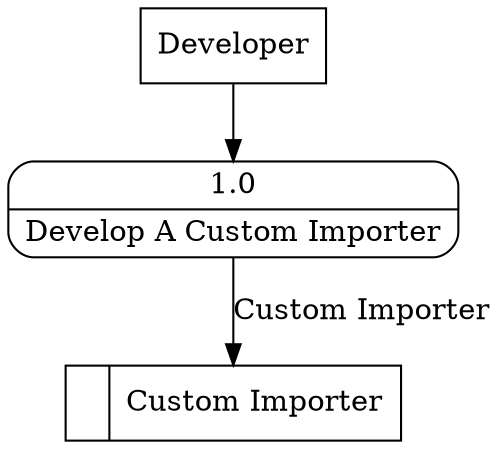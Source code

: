 digraph dfd2{ 
node[shape=record]
200 [label="<f0>  |<f1> Custom Importer " ];
201 [label="Developer" shape=box];
202 [label="{<f0> 1.0|<f1> Develop A Custom Importer }" shape=Mrecord];
201 -> 202
202 -> 200 [label="Custom Importer"]
}